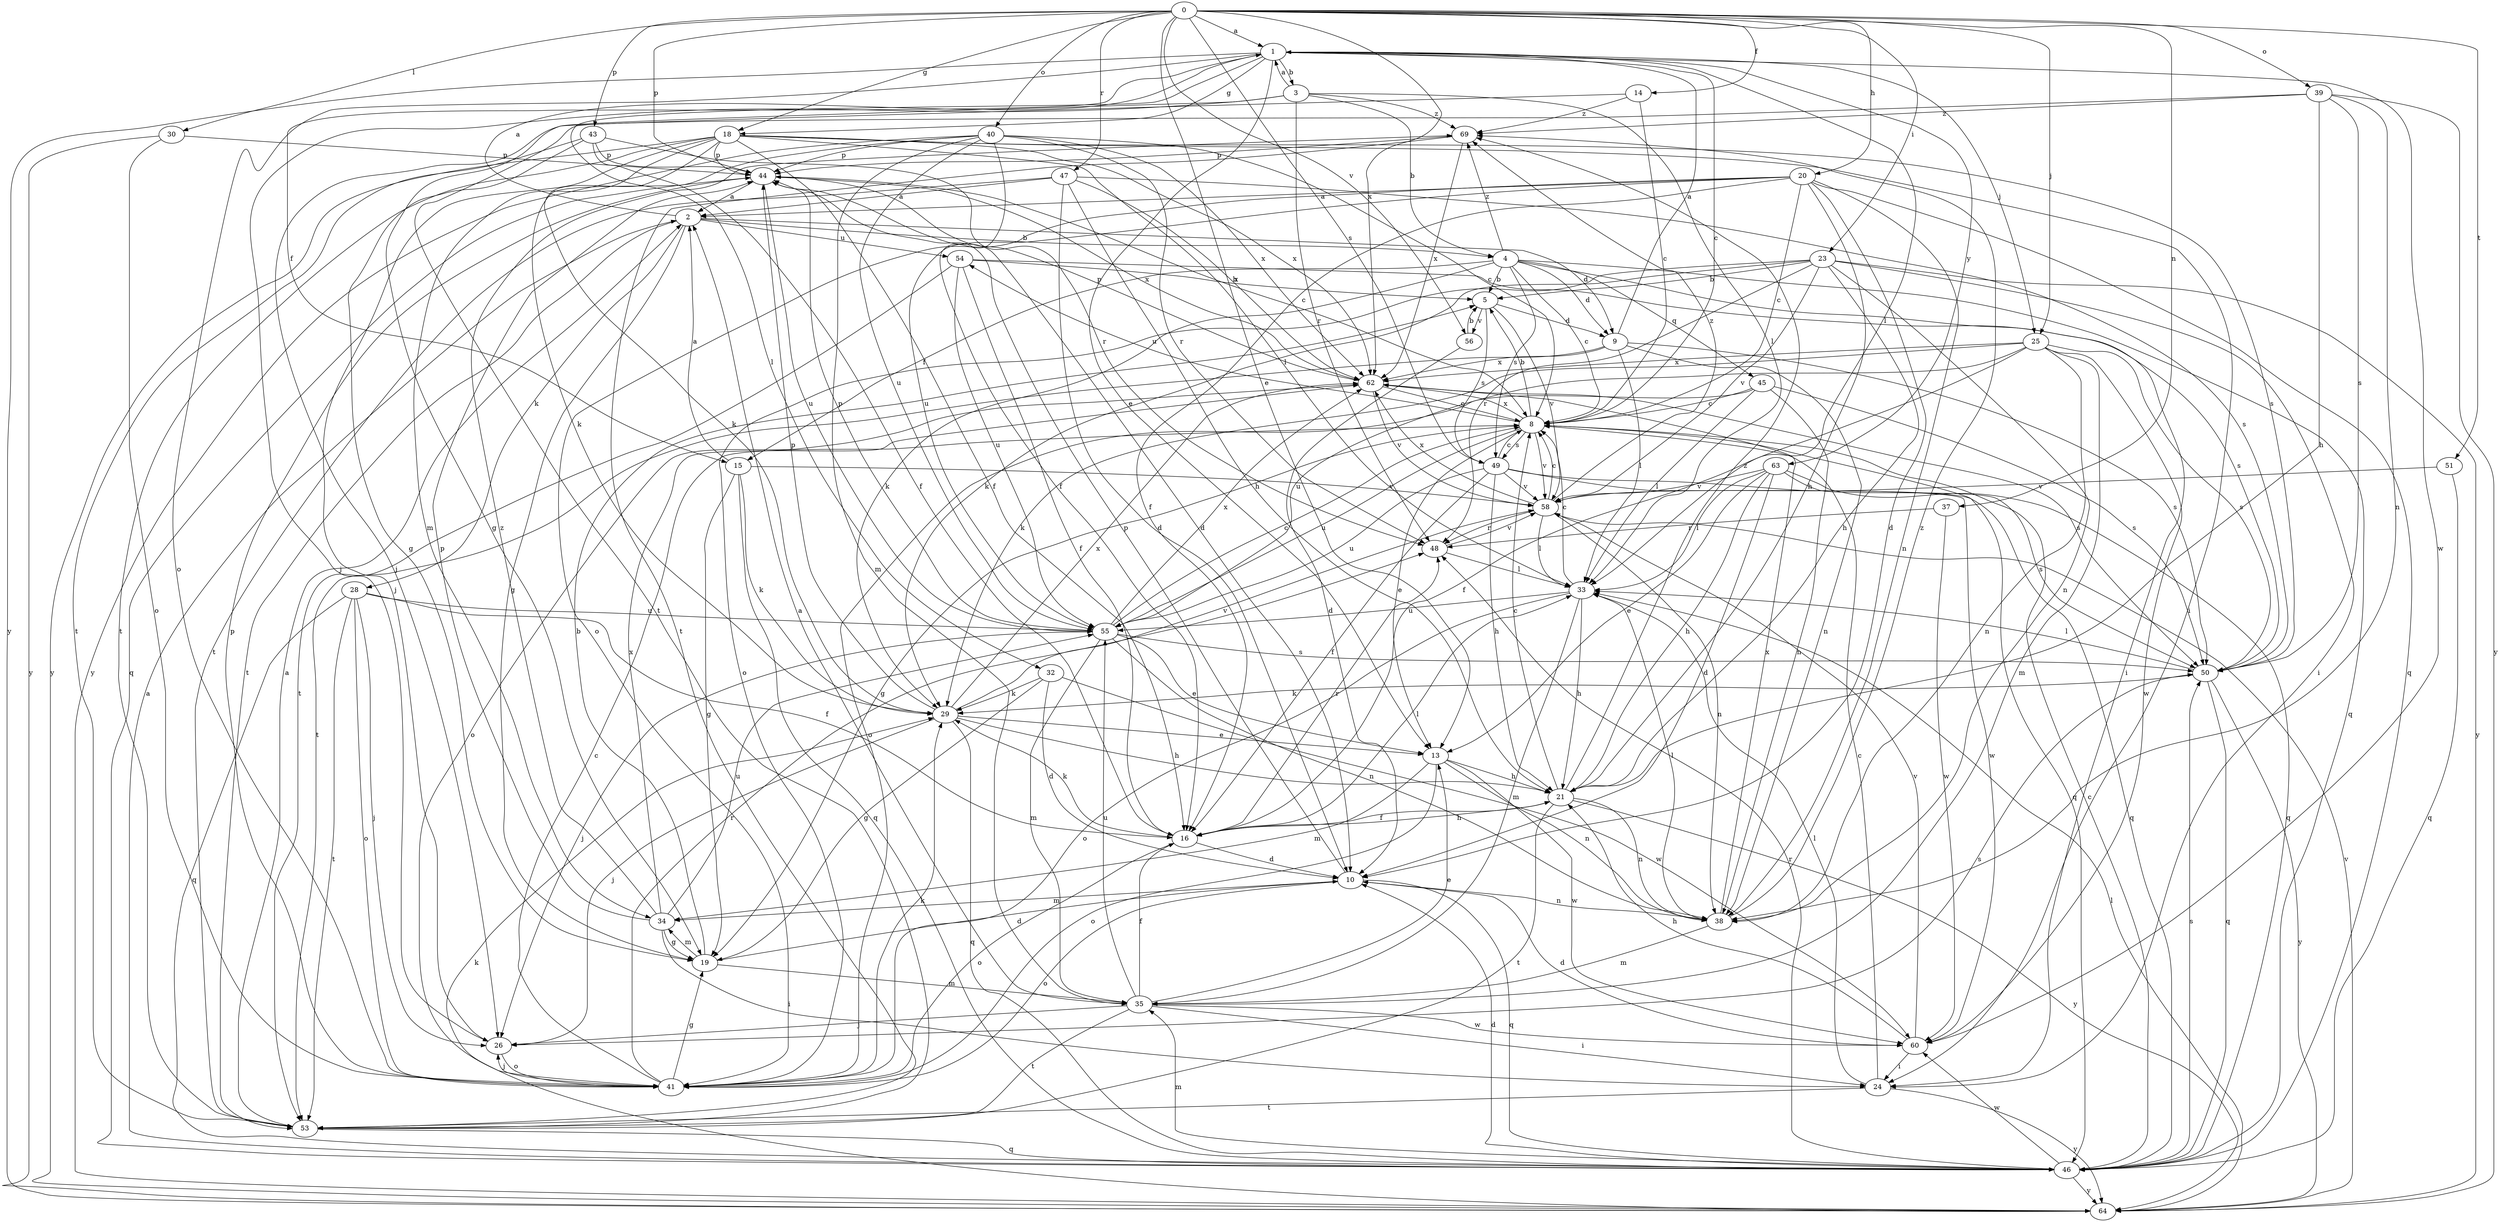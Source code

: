 strict digraph  {
0;
1;
2;
3;
4;
5;
8;
9;
10;
13;
14;
15;
16;
18;
19;
20;
21;
23;
24;
25;
26;
28;
29;
30;
32;
33;
34;
35;
37;
38;
39;
40;
41;
43;
44;
45;
46;
47;
48;
49;
50;
51;
53;
54;
55;
56;
58;
60;
62;
63;
64;
69;
0 -> 1  [label=a];
0 -> 13  [label=e];
0 -> 14  [label=f];
0 -> 18  [label=g];
0 -> 20  [label=h];
0 -> 23  [label=i];
0 -> 25  [label=j];
0 -> 30  [label=l];
0 -> 37  [label=n];
0 -> 39  [label=o];
0 -> 40  [label=o];
0 -> 43  [label=p];
0 -> 44  [label=p];
0 -> 47  [label=r];
0 -> 49  [label=s];
0 -> 51  [label=t];
0 -> 56  [label=v];
0 -> 62  [label=x];
1 -> 3  [label=b];
1 -> 8  [label=c];
1 -> 13  [label=e];
1 -> 15  [label=f];
1 -> 18  [label=g];
1 -> 25  [label=j];
1 -> 32  [label=l];
1 -> 33  [label=l];
1 -> 41  [label=o];
1 -> 60  [label=w];
1 -> 63  [label=y];
1 -> 64  [label=y];
2 -> 1  [label=a];
2 -> 4  [label=b];
2 -> 9  [label=d];
2 -> 19  [label=g];
2 -> 28  [label=k];
2 -> 53  [label=t];
2 -> 54  [label=u];
3 -> 1  [label=a];
3 -> 4  [label=b];
3 -> 19  [label=g];
3 -> 26  [label=j];
3 -> 33  [label=l];
3 -> 48  [label=r];
3 -> 69  [label=z];
4 -> 5  [label=b];
4 -> 8  [label=c];
4 -> 9  [label=d];
4 -> 15  [label=f];
4 -> 24  [label=i];
4 -> 29  [label=k];
4 -> 45  [label=q];
4 -> 46  [label=q];
4 -> 49  [label=s];
4 -> 69  [label=z];
5 -> 9  [label=d];
5 -> 49  [label=s];
5 -> 56  [label=v];
5 -> 58  [label=v];
8 -> 5  [label=b];
8 -> 13  [label=e];
8 -> 19  [label=g];
8 -> 46  [label=q];
8 -> 49  [label=s];
8 -> 54  [label=u];
8 -> 55  [label=u];
8 -> 58  [label=v];
8 -> 62  [label=x];
9 -> 1  [label=a];
9 -> 33  [label=l];
9 -> 38  [label=n];
9 -> 50  [label=s];
9 -> 53  [label=t];
9 -> 62  [label=x];
10 -> 34  [label=m];
10 -> 38  [label=n];
10 -> 41  [label=o];
10 -> 44  [label=p];
10 -> 46  [label=q];
13 -> 21  [label=h];
13 -> 34  [label=m];
13 -> 38  [label=n];
13 -> 41  [label=o];
13 -> 60  [label=w];
14 -> 8  [label=c];
14 -> 26  [label=j];
14 -> 69  [label=z];
15 -> 2  [label=a];
15 -> 19  [label=g];
15 -> 29  [label=k];
15 -> 46  [label=q];
15 -> 58  [label=v];
16 -> 10  [label=d];
16 -> 21  [label=h];
16 -> 29  [label=k];
16 -> 33  [label=l];
16 -> 41  [label=o];
16 -> 48  [label=r];
18 -> 16  [label=f];
18 -> 24  [label=i];
18 -> 26  [label=j];
18 -> 29  [label=k];
18 -> 33  [label=l];
18 -> 34  [label=m];
18 -> 44  [label=p];
18 -> 50  [label=s];
18 -> 53  [label=t];
18 -> 62  [label=x];
18 -> 64  [label=y];
19 -> 5  [label=b];
19 -> 10  [label=d];
19 -> 34  [label=m];
19 -> 35  [label=m];
20 -> 2  [label=a];
20 -> 8  [label=c];
20 -> 10  [label=d];
20 -> 16  [label=f];
20 -> 21  [label=h];
20 -> 38  [label=n];
20 -> 41  [label=o];
20 -> 46  [label=q];
20 -> 55  [label=u];
21 -> 8  [label=c];
21 -> 16  [label=f];
21 -> 38  [label=n];
21 -> 53  [label=t];
21 -> 64  [label=y];
21 -> 69  [label=z];
23 -> 5  [label=b];
23 -> 21  [label=h];
23 -> 24  [label=i];
23 -> 29  [label=k];
23 -> 38  [label=n];
23 -> 41  [label=o];
23 -> 48  [label=r];
23 -> 58  [label=v];
23 -> 64  [label=y];
24 -> 8  [label=c];
24 -> 33  [label=l];
24 -> 53  [label=t];
24 -> 64  [label=y];
25 -> 16  [label=f];
25 -> 29  [label=k];
25 -> 35  [label=m];
25 -> 38  [label=n];
25 -> 50  [label=s];
25 -> 55  [label=u];
25 -> 60  [label=w];
25 -> 62  [label=x];
26 -> 41  [label=o];
26 -> 50  [label=s];
28 -> 16  [label=f];
28 -> 26  [label=j];
28 -> 41  [label=o];
28 -> 46  [label=q];
28 -> 53  [label=t];
28 -> 55  [label=u];
29 -> 13  [label=e];
29 -> 21  [label=h];
29 -> 26  [label=j];
29 -> 44  [label=p];
29 -> 46  [label=q];
29 -> 58  [label=v];
29 -> 62  [label=x];
30 -> 41  [label=o];
30 -> 44  [label=p];
30 -> 64  [label=y];
32 -> 10  [label=d];
32 -> 19  [label=g];
32 -> 29  [label=k];
32 -> 60  [label=w];
33 -> 8  [label=c];
33 -> 21  [label=h];
33 -> 35  [label=m];
33 -> 41  [label=o];
33 -> 55  [label=u];
34 -> 19  [label=g];
34 -> 24  [label=i];
34 -> 44  [label=p];
34 -> 55  [label=u];
34 -> 62  [label=x];
34 -> 69  [label=z];
35 -> 2  [label=a];
35 -> 13  [label=e];
35 -> 16  [label=f];
35 -> 24  [label=i];
35 -> 26  [label=j];
35 -> 53  [label=t];
35 -> 55  [label=u];
35 -> 60  [label=w];
37 -> 48  [label=r];
37 -> 60  [label=w];
38 -> 33  [label=l];
38 -> 35  [label=m];
38 -> 62  [label=x];
38 -> 69  [label=z];
39 -> 21  [label=h];
39 -> 38  [label=n];
39 -> 50  [label=s];
39 -> 53  [label=t];
39 -> 64  [label=y];
39 -> 69  [label=z];
40 -> 8  [label=c];
40 -> 16  [label=f];
40 -> 29  [label=k];
40 -> 35  [label=m];
40 -> 44  [label=p];
40 -> 48  [label=r];
40 -> 55  [label=u];
40 -> 62  [label=x];
40 -> 64  [label=y];
41 -> 8  [label=c];
41 -> 19  [label=g];
41 -> 26  [label=j];
41 -> 29  [label=k];
41 -> 44  [label=p];
41 -> 48  [label=r];
43 -> 16  [label=f];
43 -> 19  [label=g];
43 -> 44  [label=p];
43 -> 48  [label=r];
43 -> 53  [label=t];
44 -> 2  [label=a];
44 -> 8  [label=c];
44 -> 10  [label=d];
44 -> 46  [label=q];
44 -> 55  [label=u];
44 -> 62  [label=x];
45 -> 8  [label=c];
45 -> 33  [label=l];
45 -> 38  [label=n];
45 -> 41  [label=o];
45 -> 50  [label=s];
46 -> 2  [label=a];
46 -> 8  [label=c];
46 -> 10  [label=d];
46 -> 35  [label=m];
46 -> 48  [label=r];
46 -> 50  [label=s];
46 -> 60  [label=w];
46 -> 64  [label=y];
47 -> 2  [label=a];
47 -> 10  [label=d];
47 -> 21  [label=h];
47 -> 50  [label=s];
47 -> 53  [label=t];
47 -> 62  [label=x];
48 -> 33  [label=l];
48 -> 58  [label=v];
49 -> 8  [label=c];
49 -> 16  [label=f];
49 -> 21  [label=h];
49 -> 46  [label=q];
49 -> 55  [label=u];
49 -> 58  [label=v];
49 -> 60  [label=w];
50 -> 29  [label=k];
50 -> 33  [label=l];
50 -> 46  [label=q];
50 -> 64  [label=y];
51 -> 46  [label=q];
51 -> 58  [label=v];
53 -> 2  [label=a];
53 -> 46  [label=q];
54 -> 5  [label=b];
54 -> 16  [label=f];
54 -> 50  [label=s];
54 -> 53  [label=t];
54 -> 55  [label=u];
55 -> 8  [label=c];
55 -> 13  [label=e];
55 -> 26  [label=j];
55 -> 35  [label=m];
55 -> 38  [label=n];
55 -> 44  [label=p];
55 -> 50  [label=s];
55 -> 62  [label=x];
56 -> 5  [label=b];
56 -> 10  [label=d];
58 -> 8  [label=c];
58 -> 33  [label=l];
58 -> 38  [label=n];
58 -> 48  [label=r];
58 -> 62  [label=x];
58 -> 69  [label=z];
60 -> 10  [label=d];
60 -> 21  [label=h];
60 -> 24  [label=i];
60 -> 58  [label=v];
62 -> 8  [label=c];
62 -> 41  [label=o];
62 -> 44  [label=p];
62 -> 50  [label=s];
62 -> 58  [label=v];
63 -> 10  [label=d];
63 -> 13  [label=e];
63 -> 21  [label=h];
63 -> 33  [label=l];
63 -> 46  [label=q];
63 -> 50  [label=s];
63 -> 58  [label=v];
64 -> 29  [label=k];
64 -> 33  [label=l];
64 -> 58  [label=v];
69 -> 44  [label=p];
69 -> 53  [label=t];
69 -> 62  [label=x];
}
